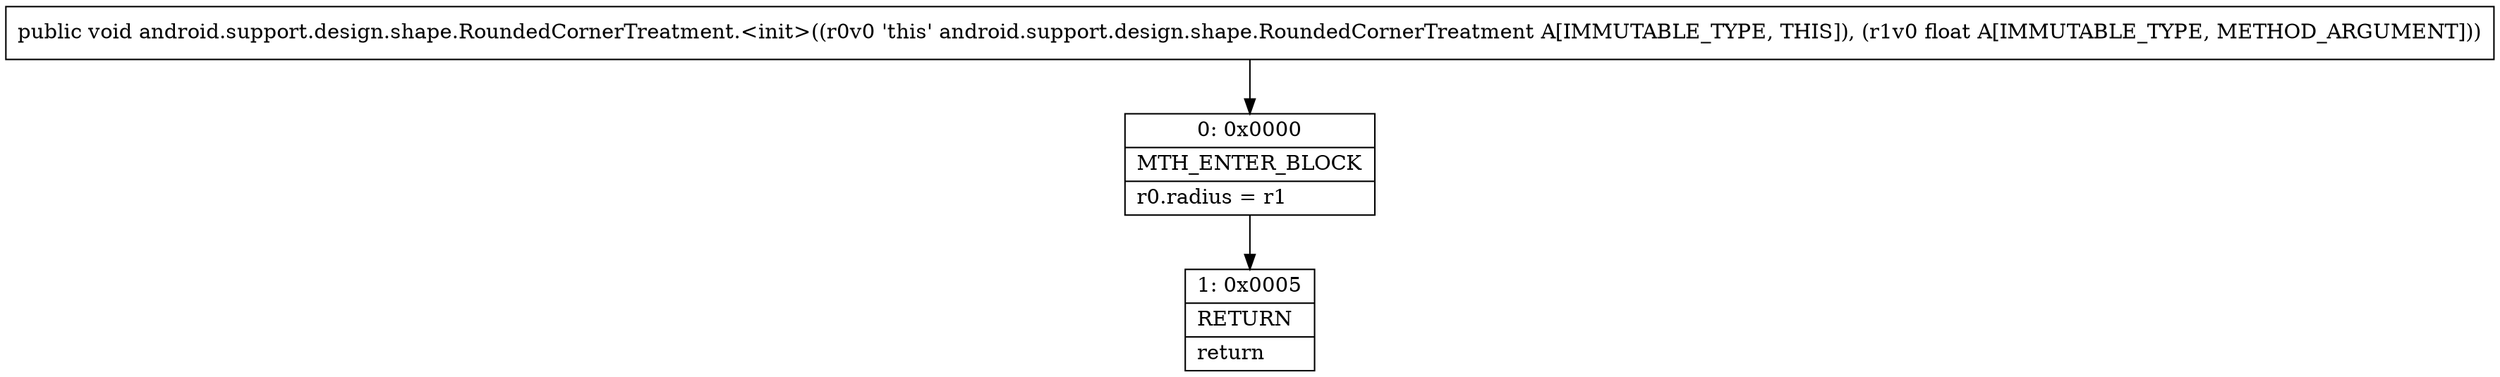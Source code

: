 digraph "CFG forandroid.support.design.shape.RoundedCornerTreatment.\<init\>(F)V" {
Node_0 [shape=record,label="{0\:\ 0x0000|MTH_ENTER_BLOCK\l|r0.radius = r1\l}"];
Node_1 [shape=record,label="{1\:\ 0x0005|RETURN\l|return\l}"];
MethodNode[shape=record,label="{public void android.support.design.shape.RoundedCornerTreatment.\<init\>((r0v0 'this' android.support.design.shape.RoundedCornerTreatment A[IMMUTABLE_TYPE, THIS]), (r1v0 float A[IMMUTABLE_TYPE, METHOD_ARGUMENT])) }"];
MethodNode -> Node_0;
Node_0 -> Node_1;
}

